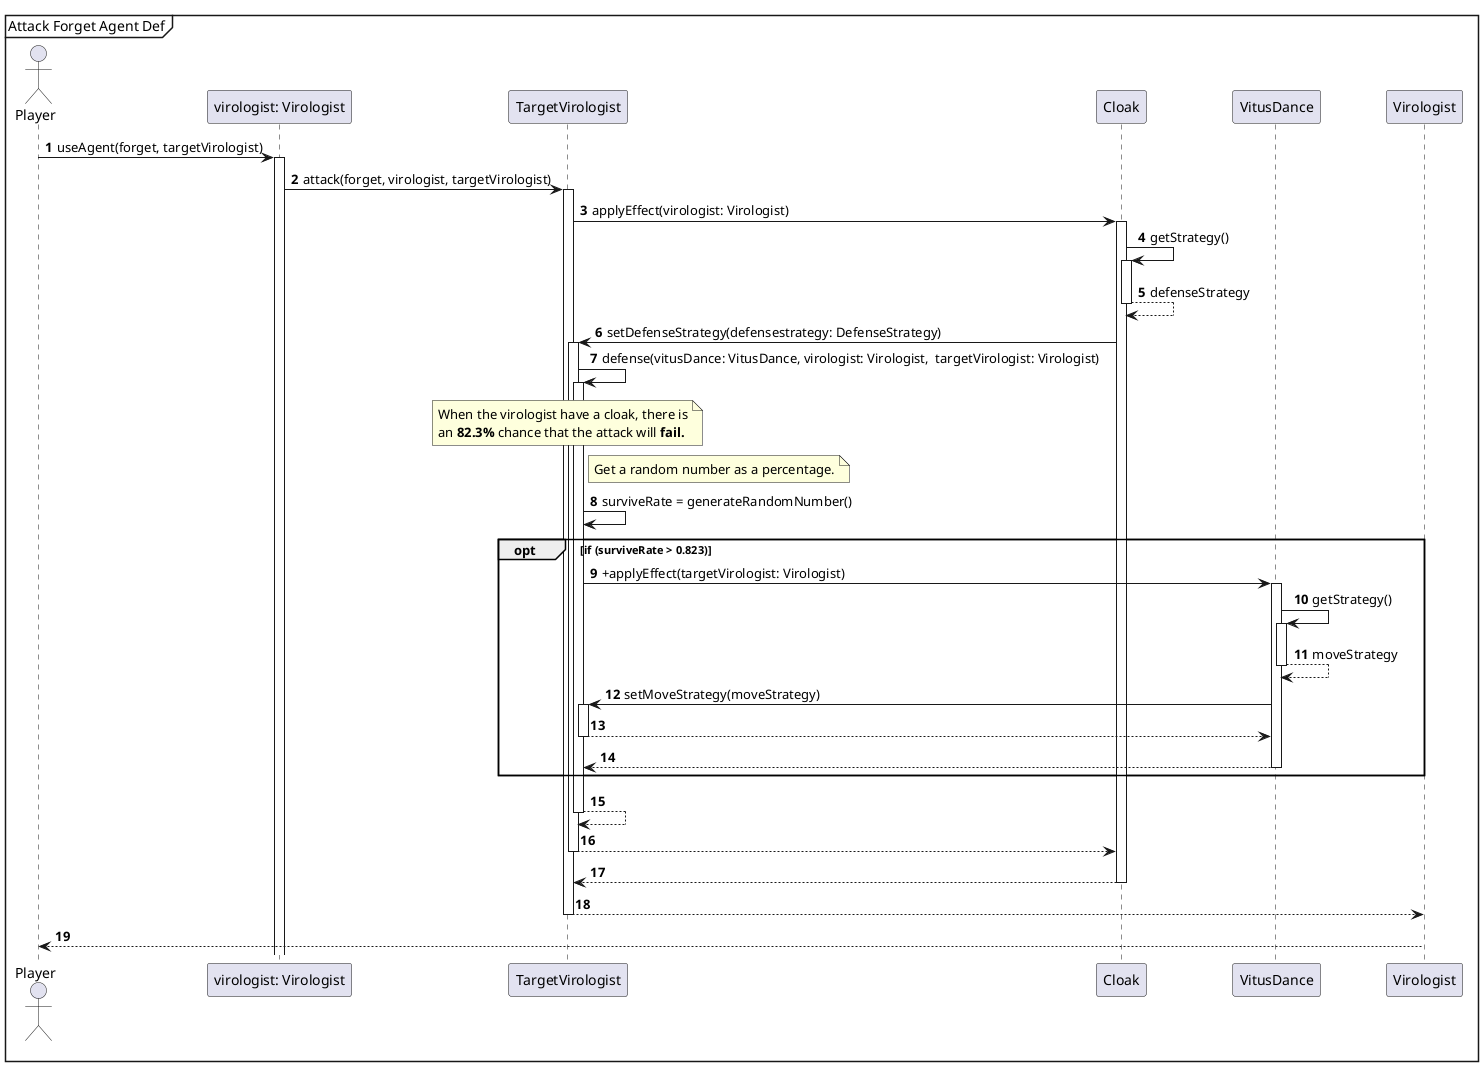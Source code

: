 @startuml
'https://plantuml.com/sequence-diagram

autonumber

mainframe Attack Forget Agent Def

actor Player

Player -> "virologist: Virologist"++: useAgent(forget, targetVirologist)
"virologist: Virologist" -> TargetVirologist++: attack(forget, virologist, targetVirologist)
TargetVirologist -> Cloak++ : applyEffect(virologist: Virologist)

Cloak -> Cloak++ : getStrategy()
Cloak --> Cloak-- : defenseStrategy

Cloak -> TargetVirologist++: setDefenseStrategy(defensestrategy: DefenseStrategy)

TargetVirologist -> TargetVirologist++: defense(vitusDance: VitusDance, virologist: Virologist,  targetVirologist: Virologist)


note over TargetVirologist
    When the virologist have a cloak, there is
    an **82.3%** chance that the attack will **fail.**
end note

note right of TargetVirologist
Get a random number as a percentage.
end note

TargetVirologist -> TargetVirologist: surviveRate = generateRandomNumber()

opt if (surviveRate > 0.823)
    TargetVirologist -> VitusDance++: +applyEffect(targetVirologist: Virologist)

       VitusDance -> VitusDance++ : getStrategy()
       VitusDance --> VitusDance-- : moveStrategy

       VitusDance -> TargetVirologist++: setMoveStrategy(moveStrategy)
       TargetVirologist --> VitusDance--
       VitusDance --> TargetVirologist--
end opt

TargetVirologist --> TargetVirologist --

TargetVirologist --> Cloak --
Cloak --> TargetVirologist --


TargetVirologist --> Virologist --

Virologist --> Player --
@enduml